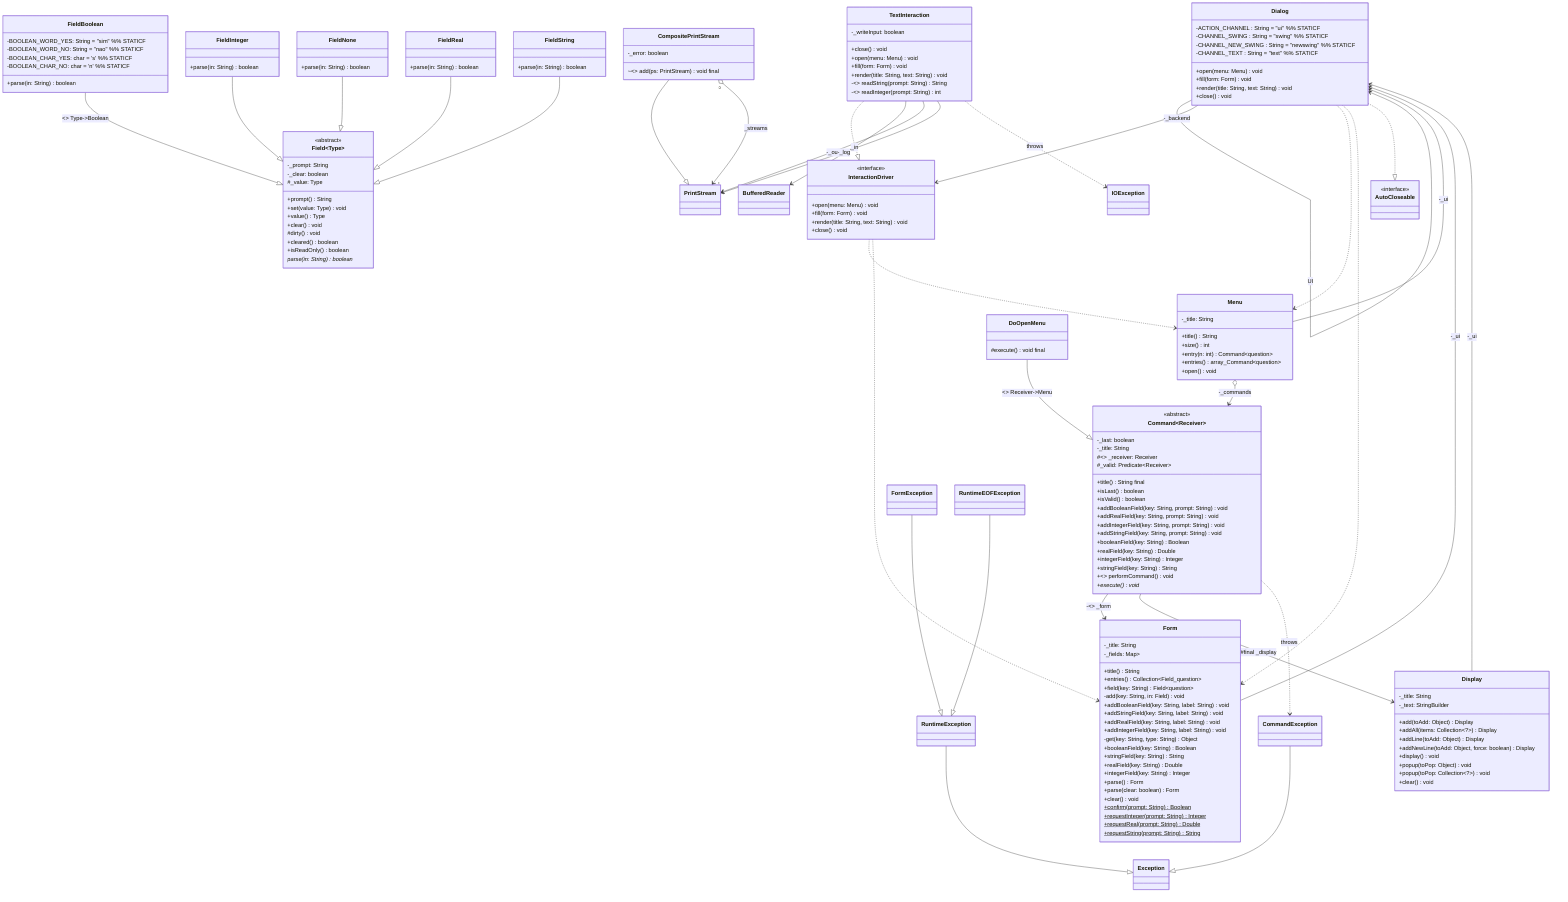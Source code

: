classDiagram

    %% java.lang
    class AutoCloseable {
      <<interface>>
    }

    %% java.lang
    class RuntimeException {

    }

    %% pt.tecnico.uilib
    class Dialog {
      -ACTION_CHANNEL : String = "ui" %% STATICF
      -CHANNEL_SWING : String = "swing" %% STATICF
      -CHANNEL_NEW_SWING : String = "newswing" %% STATICF
      -CHANNEL_TEXT : String = "text" %% STATICF

      +open(menu: Menu) void
      +fill(form: Form) void
      +render(title: String, text: String) void
      +close() void
    }

    %% pt.tecnico.uilib
    class Display {
      -_title: String
      -_text: StringBuilder
      +add(toAdd: Object) Display 
      +addAll(items: Collection~?~) Display
      +addLine(toAdd: Object) Display
      +addNewLine(toAdd: Object, force: boolean) Display
      +display() void
      +popup(toPop: Object) void
      +popup(toPop: Collection~?~) void
      +clear() void
    }

    %% pt.tecnico.uilib
    class InteractionDriver {
      <<interface>>
      +open(menu: Menu) void
      +fill(form: Form) void
      +render(title: String, text: String) void
      +close() void
    }

    %% pt.tecnico.uilib.menus
    class Menu {
      -_title: String

      +title() String
      +size() int
      +entry(n: int) Command~question~
      +entries() array_Command~question~
      +open() void
    }

    %% pt.tecnico.uilib.menus
    class Command~Receiver~ {
      <<abstract>>
      -_last: boolean
      -_title: String
      #<<final>> _receiver: Receiver
      #_valid: Predicate~Receiver~

      +title() String final
      +isLast() boolean
      +isValid() boolean
      +addBooleanField(key: String, prompt: String) void
      +addRealField(key: String, prompt: String) void
      +addIntegerField(key: String, prompt: String) void
      +addStringField(key: String, prompt: String) void
      +booleanField(key: String) Boolean
      +realField(key: String) Double
      +integerField(key: String) Integer
      +stringField(key: String) String
      +<<final>> performCommand() void 
      +execute()* void
    }

    %% pt.tecnico.uilib.menus
    class CommandException {
      
    }

    %% pt.tecnico.uilib.menus
    class DoOpenMenu {
      #execute() void final
    }

    %% pt.tecnico.uilib.forms
    class Form {
      -_title: String
      -_fields: Map<String, Field<?>>
      +title() String
      +entries() Collection~Field_question~
      +field(key: String) Field~question~
      -add(key: String, in: Field<?>) void
      +addBooleanField(key: String, label: String) void
      +addStringField(key: String, label: String) void
      +addRealField(key: String, label: String) void
      +addIntegerField(key: String, label: String) void
      -get(key: String, type: String) Object
      +booleanField(key: String) Boolean
      +stringField(key: String) String
      +realField(key: String) Double
      +integerField(key: String) Integer
      +parse() Form
      +parse(clear: boolean) Form
      +clear() void
      +confirm(prompt: String)$ Boolean
      +requestInteger(prompt: String)$ Integer
      +requestReal(prompt: String)$ Double
      +requestString(prompt: String)$ String
    }

    %% pt.tecnico.uilib.forms
    class FormException {
    }

    %% pt.tecnico.uilib.forms
    class Field~Type~ {
      <<abstract>>
      -_prompt: String
      -_clear: boolean
      #_value: Type

      +prompt() String
      +set(value: Type) void
      +value() Type
      +clear() void
      #dirty() void
      +cleared() boolean
      +isReadOnly() boolean
      parse(in: String)* boolean
    }

    %% pt.tecnico.uilib.forms
    class FieldBoolean {
      -BOOLEAN_WORD_YES: String = "sim" %% STATICF
      -BOOLEAN_WORD_NO: String = "nao" %% STATICF
      -BOOLEAN_CHAR_YES: char = 's' %% STATICF
      -BOOLEAN_CHAR_NO: char = 'n' %% STATICF

      +parse(in: String) boolean
    }

    %% pt.tecnico.uilib.forms
    class FieldInteger {
      +parse(in: String) boolean
    }

    %% pt.tecnico.uilib.forms
    class FieldNone {
      +parse(in: String) boolean
    }

    %% pt.tecnico.uilib.forms
    class FieldReal {
      +parse(in: String) boolean
    }

    %% pt.tecnico.uilib.forms
    class FieldString {
      +parse(in: String) boolean
    }

    %% pt.tecnico.uilib.text
    class CompositePrintStream {
      -_error: boolean

      ~<<final>> add(ps: PrintStream) void final
      
    }

    %% pt.tecnico.uilib.text
    class RuntimeEOFException {
      
    }

    %% pt.tecnico.uilib.text
    class TextInteraction {
      -_writeInput: boolean

      +close() void
      +open(menu: Menu) void
      +fill(form: Form) void
      +render(title: String, text: String) void
      -<<final>> readString(prompt: String) String
      -<<final>> readInteger(prompt: String) int
    }

    Dialog --> Dialog : UI 
    Dialog --> InteractionDriver : -_backend
    Dialog ..> Menu
    Dialog ..> Form
    Dialog ..|> AutoCloseable

    Display --> Dialog : -_ui

    InteractionDriver ..> Menu
    InteractionDriver ..> Form

    FieldBoolean --|> Field : <<bind>> Type->Boolean
    FieldInteger --|> Field
    FieldNone --|> Field
    FieldReal --|> Field
    FieldString --|> Field

    Form --> Dialog : -_ui

    FormException --|> RuntimeException
    RuntimeException --|> Exception

    Command --> Form : -<<final>> _form
    Command --> Display : #final _display
    Command ..> CommandException : throws

    CommandException --|> Exception

    DoOpenMenu --|> Command : <<bind>> Receiver->Menu

    Menu --> Dialog : -_ui
    Menu o--> Command : -_commands

    CompositePrintStream --|> PrintStream
    CompositePrintStream "0" o--> "*" PrintStream: _streams

    RuntimeEOFException --|> RuntimeException

    TextInteraction ..|> InteractionDriver
    TextInteraction --> BufferedReader: _in
    TextInteraction --> PrintStream: -_out
    TextInteraction --> PrintStream: -_log
    TextInteraction ..> IOException: throws